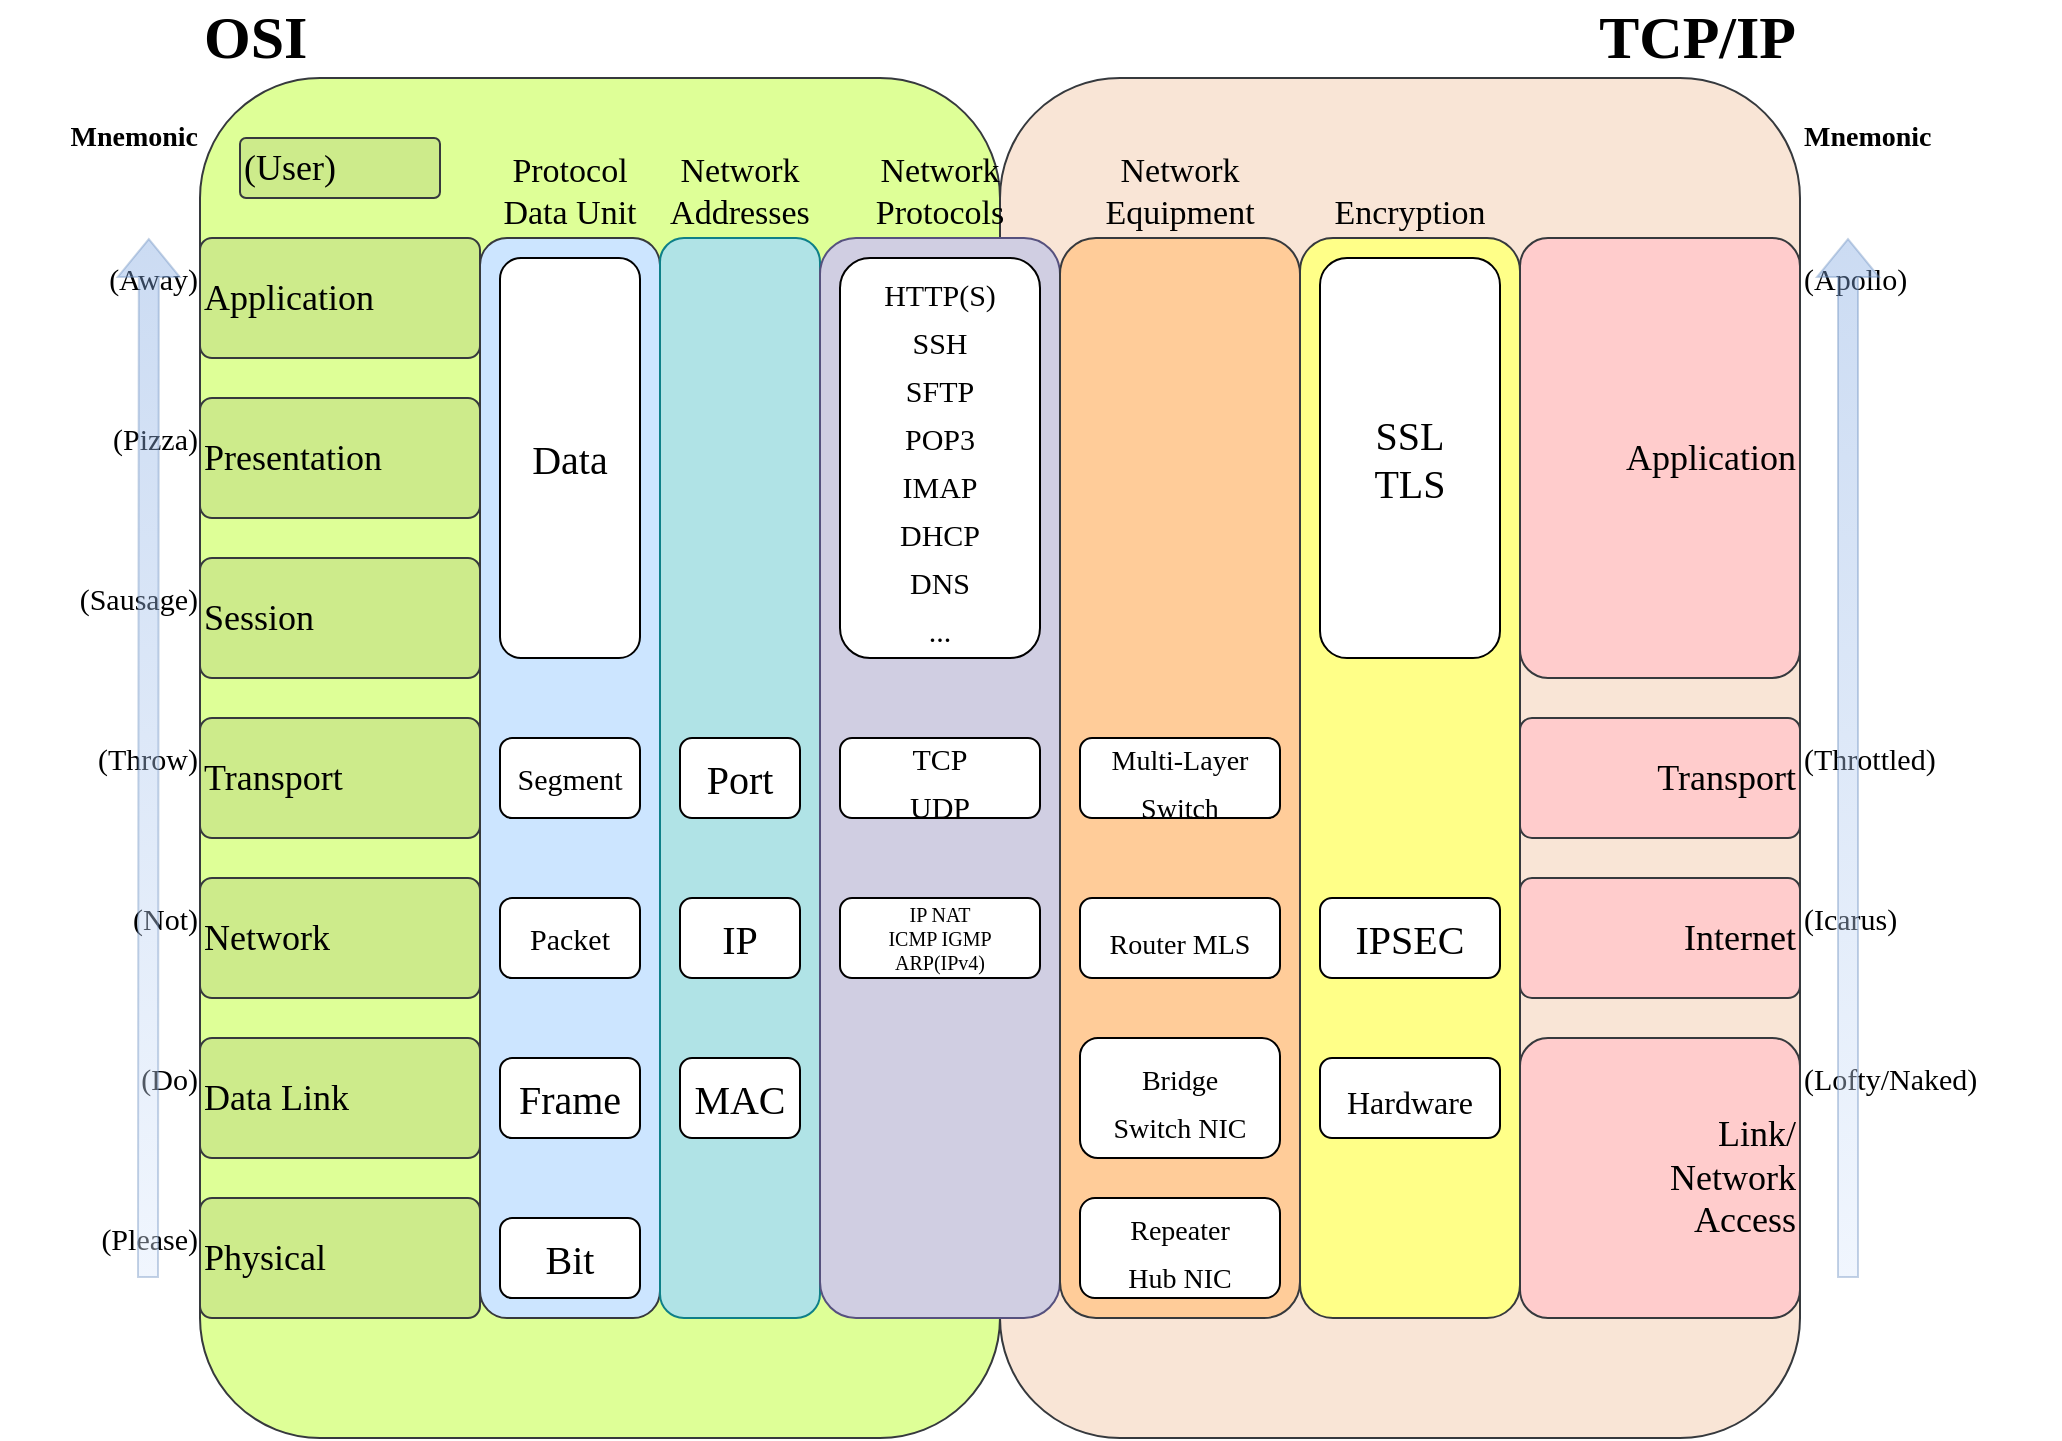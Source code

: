 <mxfile version="16.6.6" type="device"><diagram id="N-uwR1SzZRcCmeMUb6_8" name="Page-1"><mxGraphModel dx="3606" dy="2586" grid="1" gridSize="10" guides="1" tooltips="1" connect="1" arrows="1" fold="1" page="1" pageScale="1" pageWidth="850" pageHeight="1100" math="0" shadow="0"><root><mxCell id="0"/><mxCell id="1" parent="0"/><mxCell id="CupAgW_V3eg9jUP-i8cX-1" value="&lt;b&gt;OSI&lt;/b&gt;" style="rounded=1;whiteSpace=wrap;html=1;fillColor=#DEFF97;strokeColor=#36393d;fontFamily=Lucida Console;fontSize=30;labelPosition=center;verticalLabelPosition=top;align=left;verticalAlign=bottom;gradientDirection=south;" vertex="1" parent="1"><mxGeometry x="-1850" y="-960" width="400" height="680" as="geometry"/></mxCell><mxCell id="CupAgW_V3eg9jUP-i8cX-2" value="&lt;b style=&quot;line-height: 1.2&quot;&gt;TCP/IP&lt;/b&gt;" style="rounded=1;whiteSpace=wrap;fillColor=#F9E5D6;strokeColor=#36393d;fontFamily=Lucida Console;labelPosition=center;verticalLabelPosition=top;align=right;verticalAlign=bottom;fontSize=30;spacingTop=0;horizontal=1;labelBackgroundColor=none;labelBorderColor=none;html=1;gradientDirection=north;glass=0;" vertex="1" parent="1"><mxGeometry x="-1450" y="-960" width="400" height="680" as="geometry"/></mxCell><mxCell id="CupAgW_V3eg9jUP-i8cX-16" value="(Throw)" style="text;html=1;align=right;verticalAlign=middle;resizable=0;points=[];autosize=1;strokeColor=none;fillColor=none;fontSize=15;fontFamily=Lucida Console;" vertex="1" parent="1"><mxGeometry x="-1930" y="-630" width="80" height="20" as="geometry"/></mxCell><mxCell id="CupAgW_V3eg9jUP-i8cX-17" value="(Sausage)" style="text;html=1;align=right;verticalAlign=middle;resizable=0;points=[];autosize=1;strokeColor=none;fillColor=none;fontSize=15;fontFamily=Lucida Console;" vertex="1" parent="1"><mxGeometry x="-1950" y="-710" width="100" height="20" as="geometry"/></mxCell><mxCell id="CupAgW_V3eg9jUP-i8cX-18" value="(Pizza)" style="text;html=1;align=right;verticalAlign=middle;resizable=0;points=[];autosize=1;strokeColor=none;fillColor=none;fontSize=15;fontFamily=Lucida Console;" vertex="1" parent="1"><mxGeometry x="-1930" y="-790" width="80" height="20" as="geometry"/></mxCell><mxCell id="CupAgW_V3eg9jUP-i8cX-19" value="(Away)" style="text;html=1;align=right;verticalAlign=middle;resizable=0;points=[];autosize=1;strokeColor=none;fillColor=none;fontSize=15;fontFamily=Lucida Console;" vertex="1" parent="1"><mxGeometry x="-1920" y="-870" width="70" height="20" as="geometry"/></mxCell><mxCell id="CupAgW_V3eg9jUP-i8cX-20" value="&lt;font style=&quot;font-size: 14px;&quot;&gt;&lt;b style=&quot;font-size: 14px;&quot;&gt;Mnemonic&lt;/b&gt;&lt;/font&gt;" style="text;html=1;align=right;verticalAlign=middle;resizable=0;points=[];autosize=1;strokeColor=none;fillColor=none;fontSize=14;fontFamily=Lucida Console;" vertex="1" parent="1"><mxGeometry x="-1940" y="-940" width="90" height="20" as="geometry"/></mxCell><mxCell id="CupAgW_V3eg9jUP-i8cX-25" value="&lt;font style=&quot;font-size: 14px;&quot;&gt;&lt;b style=&quot;font-size: 14px;&quot;&gt;Mnemonic&lt;/b&gt;&lt;/font&gt;" style="text;html=1;align=left;verticalAlign=middle;resizable=0;points=[];autosize=1;strokeColor=none;fillColor=none;fontSize=14;fontFamily=Lucida Console;" vertex="1" parent="1"><mxGeometry x="-1050" y="-940" width="90" height="20" as="geometry"/></mxCell><mxCell id="CupAgW_V3eg9jUP-i8cX-27" value="(Please)" style="text;html=1;align=right;verticalAlign=middle;resizable=0;points=[];autosize=1;strokeColor=none;fillColor=none;fontSize=15;fontFamily=Lucida Console;" vertex="1" parent="1"><mxGeometry x="-1940" y="-390" width="90" height="20" as="geometry"/></mxCell><mxCell id="CupAgW_V3eg9jUP-i8cX-28" value="(Do)" style="text;html=1;align=right;verticalAlign=middle;resizable=0;points=[];autosize=1;strokeColor=none;fillColor=none;fontSize=15;fontFamily=Lucida Console;" vertex="1" parent="1"><mxGeometry x="-1900" y="-470" width="50" height="20" as="geometry"/></mxCell><mxCell id="CupAgW_V3eg9jUP-i8cX-29" value="(Not)" style="text;html=1;align=right;verticalAlign=middle;resizable=0;points=[];autosize=1;strokeColor=none;fillColor=none;fontSize=15;fontFamily=Lucida Console;" vertex="1" parent="1"><mxGeometry x="-1910" y="-550" width="60" height="20" as="geometry"/></mxCell><mxCell id="CupAgW_V3eg9jUP-i8cX-30" value="(Apollo)" style="text;html=1;align=left;verticalAlign=middle;resizable=0;points=[];autosize=1;strokeColor=none;fillColor=none;fontSize=15;fontFamily=Lucida Console;" vertex="1" parent="1"><mxGeometry x="-1050" y="-870" width="90" height="20" as="geometry"/></mxCell><mxCell id="CupAgW_V3eg9jUP-i8cX-31" value="(Throttled)" style="text;html=1;align=left;verticalAlign=middle;resizable=0;points=[];autosize=1;strokeColor=none;fillColor=none;fontSize=15;fontFamily=Lucida Console;" vertex="1" parent="1"><mxGeometry x="-1050" y="-630" width="120" height="20" as="geometry"/></mxCell><mxCell id="CupAgW_V3eg9jUP-i8cX-32" value="(Icarus)" style="text;html=1;align=left;verticalAlign=middle;resizable=0;points=[];autosize=1;strokeColor=none;fillColor=none;fontSize=15;fontFamily=Lucida Console;" vertex="1" parent="1"><mxGeometry x="-1050" y="-550" width="90" height="20" as="geometry"/></mxCell><mxCell id="CupAgW_V3eg9jUP-i8cX-33" value="(Lofty/Naked)" style="text;html=1;align=left;verticalAlign=middle;resizable=0;points=[];autosize=1;strokeColor=none;fillColor=none;fontSize=15;fontFamily=Lucida Console;" vertex="1" parent="1"><mxGeometry x="-1050" y="-470" width="130" height="20" as="geometry"/></mxCell><mxCell id="CupAgW_V3eg9jUP-i8cX-35" value="" style="shape=flexArrow;endArrow=classic;html=1;rounded=0;fontFamily=Lucida Console;fontSize=15;strokeColor=#6c8ebf;opacity=40;fillColor=#dae8fc;gradientColor=#7ea6e0;gradientDirection=north;" edge="1" parent="1"><mxGeometry width="50" height="50" relative="1" as="geometry"><mxPoint x="-1026" y="-360" as="sourcePoint"/><mxPoint x="-1026" y="-880" as="targetPoint"/></mxGeometry></mxCell><mxCell id="CupAgW_V3eg9jUP-i8cX-36" value="" style="shape=flexArrow;endArrow=classic;html=1;rounded=0;fontFamily=Lucida Console;fontSize=15;strokeColor=#6c8ebf;opacity=40;fillColor=#dae8fc;gradientColor=#7ea6e0;gradientDirection=north;" edge="1" parent="1"><mxGeometry width="50" height="50" relative="1" as="geometry"><mxPoint x="-1876" y="-360" as="sourcePoint"/><mxPoint x="-1875.59" y="-880" as="targetPoint"/></mxGeometry></mxCell><mxCell id="CupAgW_V3eg9jUP-i8cX-44" value="Application" style="rounded=1;arcSize=10;whiteSpace=wrap;html=1;align=left;glass=0;labelBackgroundColor=none;labelBorderColor=none;fontFamily=Lucida Console;fontSize=18;gradientDirection=north;fillColor=#cdeb8b;strokeColor=#36393d;" vertex="1" parent="1"><mxGeometry x="-1850" y="-880" width="140" height="60" as="geometry"/></mxCell><mxCell id="CupAgW_V3eg9jUP-i8cX-45" value="Presentation" style="rounded=1;arcSize=10;whiteSpace=wrap;html=1;align=left;glass=0;labelBackgroundColor=none;labelBorderColor=none;fontFamily=Lucida Console;fontSize=18;gradientDirection=north;fillColor=#cdeb8b;strokeColor=#36393d;" vertex="1" parent="1"><mxGeometry x="-1850" y="-800" width="140" height="60" as="geometry"/></mxCell><mxCell id="CupAgW_V3eg9jUP-i8cX-46" value="Session" style="rounded=1;arcSize=10;whiteSpace=wrap;html=1;align=left;glass=0;labelBackgroundColor=none;labelBorderColor=none;fontFamily=Lucida Console;fontSize=18;gradientDirection=north;fillColor=#cdeb8b;strokeColor=#36393d;" vertex="1" parent="1"><mxGeometry x="-1850" y="-720" width="140" height="60" as="geometry"/></mxCell><mxCell id="CupAgW_V3eg9jUP-i8cX-47" value="Transport" style="rounded=1;arcSize=10;whiteSpace=wrap;html=1;align=left;glass=0;labelBackgroundColor=none;labelBorderColor=none;fontFamily=Lucida Console;fontSize=18;gradientDirection=north;fillColor=#cdeb8b;strokeColor=#36393d;" vertex="1" parent="1"><mxGeometry x="-1850" y="-640" width="140" height="60" as="geometry"/></mxCell><mxCell id="CupAgW_V3eg9jUP-i8cX-48" value="Network" style="rounded=1;arcSize=10;whiteSpace=wrap;html=1;align=left;glass=0;labelBackgroundColor=none;labelBorderColor=none;fontFamily=Lucida Console;fontSize=18;gradientDirection=north;fillColor=#cdeb8b;strokeColor=#36393d;" vertex="1" parent="1"><mxGeometry x="-1850" y="-560" width="140" height="60" as="geometry"/></mxCell><mxCell id="CupAgW_V3eg9jUP-i8cX-49" value="Physical" style="rounded=1;arcSize=10;whiteSpace=wrap;html=1;align=left;glass=0;labelBackgroundColor=none;labelBorderColor=none;fontFamily=Lucida Console;fontSize=18;gradientDirection=north;fillColor=#cdeb8b;strokeColor=#36393d;" vertex="1" parent="1"><mxGeometry x="-1850" y="-400" width="140" height="60" as="geometry"/></mxCell><mxCell id="CupAgW_V3eg9jUP-i8cX-50" value="Data Link" style="rounded=1;arcSize=10;whiteSpace=wrap;html=1;align=left;glass=0;labelBackgroundColor=none;labelBorderColor=none;fontFamily=Lucida Console;fontSize=18;gradientDirection=north;fillColor=#cdeb8b;strokeColor=#36393d;" vertex="1" parent="1"><mxGeometry x="-1850" y="-480" width="140" height="60" as="geometry"/></mxCell><mxCell id="CupAgW_V3eg9jUP-i8cX-37" value="Protocol Data Unit" style="rounded=1;whiteSpace=wrap;html=1;glass=0;labelBackgroundColor=none;labelBorderColor=none;fontFamily=Lucida Console;fontSize=17;gradientDirection=north;labelPosition=center;verticalLabelPosition=top;align=center;verticalAlign=bottom;fillColor=#cce5ff;strokeColor=#36393d;" vertex="1" parent="1"><mxGeometry x="-1710" y="-880" width="90" height="540" as="geometry"/></mxCell><mxCell id="CupAgW_V3eg9jUP-i8cX-43" value="Data" style="rounded=1;whiteSpace=wrap;html=1;glass=0;labelBackgroundColor=none;labelBorderColor=none;fontFamily=Lucida Console;fontSize=20;gradientDirection=north;" vertex="1" parent="1"><mxGeometry x="-1700" y="-870" width="70" height="200" as="geometry"/></mxCell><mxCell id="CupAgW_V3eg9jUP-i8cX-38" value="Segment" style="rounded=1;whiteSpace=wrap;html=1;glass=0;labelBackgroundColor=none;labelBorderColor=none;fontFamily=Lucida Console;fontSize=15;gradientDirection=north;" vertex="1" parent="1"><mxGeometry x="-1700" y="-630" width="70" height="40" as="geometry"/></mxCell><mxCell id="CupAgW_V3eg9jUP-i8cX-40" value="Packet" style="rounded=1;whiteSpace=wrap;html=1;glass=0;labelBackgroundColor=none;labelBorderColor=none;fontFamily=Lucida Console;fontSize=15;gradientDirection=north;" vertex="1" parent="1"><mxGeometry x="-1700" y="-550" width="70" height="40" as="geometry"/></mxCell><mxCell id="CupAgW_V3eg9jUP-i8cX-41" value="Frame" style="rounded=1;whiteSpace=wrap;html=1;glass=0;labelBackgroundColor=none;labelBorderColor=none;fontFamily=Lucida Console;fontSize=20;gradientDirection=north;" vertex="1" parent="1"><mxGeometry x="-1700" y="-470" width="70" height="40" as="geometry"/></mxCell><mxCell id="CupAgW_V3eg9jUP-i8cX-42" value="Bit" style="rounded=1;whiteSpace=wrap;html=1;glass=0;labelBackgroundColor=none;labelBorderColor=none;fontFamily=Lucida Console;fontSize=20;gradientDirection=north;" vertex="1" parent="1"><mxGeometry x="-1700" y="-390" width="70" height="40" as="geometry"/></mxCell><mxCell id="CupAgW_V3eg9jUP-i8cX-54" value="Application" style="rounded=1;arcSize=10;whiteSpace=wrap;html=1;align=right;glass=0;labelBackgroundColor=none;labelBorderColor=none;fontFamily=Lucida Console;fontSize=18;gradientDirection=north;fillColor=#ffcccc;strokeColor=#36393d;" vertex="1" parent="1"><mxGeometry x="-1190" y="-880" width="140" height="220" as="geometry"/></mxCell><mxCell id="CupAgW_V3eg9jUP-i8cX-55" value="Transport" style="rounded=1;arcSize=10;whiteSpace=wrap;html=1;align=right;glass=0;labelBackgroundColor=none;labelBorderColor=none;fontFamily=Lucida Console;fontSize=18;gradientDirection=north;fillColor=#ffcccc;strokeColor=#36393d;" vertex="1" parent="1"><mxGeometry x="-1190" y="-640" width="140" height="60" as="geometry"/></mxCell><mxCell id="CupAgW_V3eg9jUP-i8cX-56" value="Internet" style="rounded=1;arcSize=10;whiteSpace=wrap;html=1;align=right;glass=0;labelBackgroundColor=none;labelBorderColor=none;fontFamily=Lucida Console;fontSize=18;gradientDirection=north;fillColor=#ffcccc;strokeColor=#36393d;" vertex="1" parent="1"><mxGeometry x="-1190" y="-560" width="140" height="60" as="geometry"/></mxCell><mxCell id="CupAgW_V3eg9jUP-i8cX-57" value="Link/&lt;br&gt;Network&lt;br&gt;Access" style="rounded=1;arcSize=10;whiteSpace=wrap;html=1;align=right;glass=0;labelBackgroundColor=none;labelBorderColor=none;fontFamily=Lucida Console;fontSize=18;gradientDirection=north;labelPosition=center;verticalLabelPosition=middle;verticalAlign=middle;fillColor=#ffcccc;strokeColor=#36393d;" vertex="1" parent="1"><mxGeometry x="-1190" y="-480" width="140" height="140" as="geometry"/></mxCell><mxCell id="CupAgW_V3eg9jUP-i8cX-58" value="Network&lt;br style=&quot;font-size: 17px;&quot;&gt;Addresses" style="rounded=1;whiteSpace=wrap;html=1;glass=0;labelBackgroundColor=none;labelBorderColor=none;fontFamily=Lucida Console;fontSize=17;gradientDirection=north;labelPosition=center;verticalLabelPosition=top;align=center;verticalAlign=bottom;fillColor=#b0e3e6;strokeColor=#0e8088;" vertex="1" parent="1"><mxGeometry x="-1620" y="-880" width="80" height="540" as="geometry"/></mxCell><mxCell id="CupAgW_V3eg9jUP-i8cX-59" value="Port" style="rounded=1;whiteSpace=wrap;html=1;glass=0;labelBackgroundColor=none;labelBorderColor=none;fontFamily=Lucida Console;fontSize=20;gradientDirection=north;" vertex="1" parent="1"><mxGeometry x="-1610" y="-630" width="60" height="40" as="geometry"/></mxCell><mxCell id="CupAgW_V3eg9jUP-i8cX-60" value="IP" style="rounded=1;whiteSpace=wrap;html=1;glass=0;labelBackgroundColor=none;labelBorderColor=none;fontFamily=Lucida Console;fontSize=20;gradientDirection=north;" vertex="1" parent="1"><mxGeometry x="-1610" y="-550" width="60" height="40" as="geometry"/></mxCell><mxCell id="CupAgW_V3eg9jUP-i8cX-61" value="MAC" style="rounded=1;whiteSpace=wrap;html=1;glass=0;labelBackgroundColor=none;labelBorderColor=none;fontFamily=Lucida Console;fontSize=20;gradientDirection=north;" vertex="1" parent="1"><mxGeometry x="-1610" y="-470" width="60" height="40" as="geometry"/></mxCell><mxCell id="CupAgW_V3eg9jUP-i8cX-62" value="Network&lt;br style=&quot;font-size: 17px;&quot;&gt;Protocols" style="rounded=1;whiteSpace=wrap;html=1;glass=0;labelBackgroundColor=none;labelBorderColor=none;fontFamily=Lucida Console;fontSize=17;gradientDirection=north;labelPosition=center;verticalLabelPosition=top;align=center;verticalAlign=bottom;fillColor=#d0cee2;strokeColor=#56517e;" vertex="1" parent="1"><mxGeometry x="-1540" y="-880" width="120" height="540" as="geometry"/></mxCell><mxCell id="CupAgW_V3eg9jUP-i8cX-63" value="&lt;font style=&quot;font-size: 15px&quot;&gt;HTTP(S)&lt;br&gt;SSH&lt;br&gt;SFTP&lt;br&gt;POP3&lt;br&gt;IMAP&lt;br&gt;DHCP&lt;br&gt;DNS&lt;br&gt;...&lt;/font&gt;" style="rounded=1;whiteSpace=wrap;html=1;glass=0;labelBackgroundColor=none;labelBorderColor=none;fontFamily=Lucida Console;fontSize=20;gradientDirection=north;" vertex="1" parent="1"><mxGeometry x="-1530" y="-870" width="100" height="200" as="geometry"/></mxCell><mxCell id="CupAgW_V3eg9jUP-i8cX-64" value="&lt;font style=&quot;font-size: 15px&quot;&gt;TCP&lt;br&gt;UDP&lt;/font&gt;" style="rounded=1;whiteSpace=wrap;html=1;glass=0;labelBackgroundColor=none;labelBorderColor=none;fontFamily=Lucida Console;fontSize=20;gradientDirection=north;" vertex="1" parent="1"><mxGeometry x="-1530" y="-630" width="100" height="40" as="geometry"/></mxCell><mxCell id="CupAgW_V3eg9jUP-i8cX-65" value="IP NAT&lt;br&gt;ICMP IGMP&lt;br&gt;ARP(IPv4)" style="rounded=1;whiteSpace=wrap;html=1;glass=0;labelBackgroundColor=none;labelBorderColor=none;fontFamily=Lucida Console;fontSize=10;gradientDirection=north;" vertex="1" parent="1"><mxGeometry x="-1530" y="-550" width="100" height="40" as="geometry"/></mxCell><mxCell id="CupAgW_V3eg9jUP-i8cX-66" value="Network&lt;br style=&quot;font-size: 17px&quot;&gt;Equipment" style="rounded=1;whiteSpace=wrap;html=1;glass=0;labelBackgroundColor=none;labelBorderColor=none;fontFamily=Lucida Console;fontSize=17;gradientDirection=north;labelPosition=center;verticalLabelPosition=top;align=center;verticalAlign=bottom;fillColor=#ffcc99;strokeColor=#36393d;" vertex="1" parent="1"><mxGeometry x="-1420" y="-880" width="120" height="540" as="geometry"/></mxCell><mxCell id="CupAgW_V3eg9jUP-i8cX-67" value="&lt;font style=&quot;font-size: 14px&quot;&gt;Multi-Layer&lt;br&gt;Switch&lt;/font&gt;" style="rounded=1;whiteSpace=wrap;html=1;glass=0;labelBackgroundColor=none;labelBorderColor=none;fontFamily=Lucida Console;fontSize=20;gradientDirection=north;" vertex="1" parent="1"><mxGeometry x="-1410" y="-630" width="100" height="40" as="geometry"/></mxCell><mxCell id="CupAgW_V3eg9jUP-i8cX-68" value="&lt;span style=&quot;font-size: 14px&quot;&gt;Router MLS&lt;/span&gt;" style="rounded=1;whiteSpace=wrap;html=1;glass=0;labelBackgroundColor=none;labelBorderColor=none;fontFamily=Lucida Console;fontSize=20;gradientDirection=north;" vertex="1" parent="1"><mxGeometry x="-1410" y="-550" width="100" height="40" as="geometry"/></mxCell><mxCell id="CupAgW_V3eg9jUP-i8cX-69" value="&lt;span style=&quot;font-size: 14px&quot;&gt;Bridge&lt;br&gt;Switch NIC&lt;br&gt;&lt;/span&gt;" style="rounded=1;whiteSpace=wrap;html=1;glass=0;labelBackgroundColor=none;labelBorderColor=none;fontFamily=Lucida Console;fontSize=20;gradientDirection=north;" vertex="1" parent="1"><mxGeometry x="-1410" y="-480" width="100" height="60" as="geometry"/></mxCell><mxCell id="CupAgW_V3eg9jUP-i8cX-70" value="&lt;span style=&quot;font-size: 14px ; line-height: 1.2&quot;&gt;Repeater&lt;br&gt;Hub NIC&lt;br&gt;&lt;/span&gt;" style="rounded=1;whiteSpace=wrap;html=1;glass=0;labelBackgroundColor=none;labelBorderColor=none;fontFamily=Lucida Console;fontSize=20;gradientDirection=north;spacing=3;" vertex="1" parent="1"><mxGeometry x="-1410" y="-400" width="100" height="50" as="geometry"/></mxCell><mxCell id="CupAgW_V3eg9jUP-i8cX-71" value="Encryption" style="rounded=1;whiteSpace=wrap;html=1;glass=0;labelBackgroundColor=none;labelBorderColor=none;fontFamily=Lucida Console;fontSize=17;gradientDirection=north;labelPosition=center;verticalLabelPosition=top;align=center;verticalAlign=bottom;fillColor=#ffff88;strokeColor=#36393d;" vertex="1" parent="1"><mxGeometry x="-1300" y="-880" width="110" height="540" as="geometry"/></mxCell><mxCell id="CupAgW_V3eg9jUP-i8cX-72" value="&lt;font style=&quot;font-size: 20px&quot;&gt;SSL&lt;br&gt;TLS&lt;/font&gt;" style="rounded=1;whiteSpace=wrap;html=1;glass=0;labelBackgroundColor=none;labelBorderColor=none;fontFamily=Lucida Console;fontSize=20;gradientDirection=north;" vertex="1" parent="1"><mxGeometry x="-1290" y="-870" width="90" height="200" as="geometry"/></mxCell><mxCell id="CupAgW_V3eg9jUP-i8cX-73" value="&lt;font style=&quot;font-size: 20px&quot;&gt;IPSEC&lt;/font&gt;" style="rounded=1;whiteSpace=wrap;html=1;glass=0;labelBackgroundColor=none;labelBorderColor=none;fontFamily=Lucida Console;fontSize=20;gradientDirection=north;" vertex="1" parent="1"><mxGeometry x="-1290" y="-550" width="90" height="40" as="geometry"/></mxCell><mxCell id="CupAgW_V3eg9jUP-i8cX-74" value="&lt;font style=&quot;font-size: 16px&quot;&gt;Hardware&lt;/font&gt;" style="rounded=1;whiteSpace=wrap;html=1;glass=0;labelBackgroundColor=none;labelBorderColor=none;fontFamily=Lucida Console;fontSize=20;gradientDirection=north;" vertex="1" parent="1"><mxGeometry x="-1290" y="-470" width="90" height="40" as="geometry"/></mxCell><mxCell id="CupAgW_V3eg9jUP-i8cX-75" value="(User)" style="rounded=1;arcSize=10;whiteSpace=wrap;html=1;align=left;glass=0;labelBackgroundColor=none;labelBorderColor=none;fontFamily=Lucida Console;fontSize=18;gradientDirection=north;fillColor=#cdeb8b;strokeColor=#36393d;" vertex="1" parent="1"><mxGeometry x="-1830" y="-930" width="100" height="30" as="geometry"/></mxCell></root></mxGraphModel></diagram></mxfile>